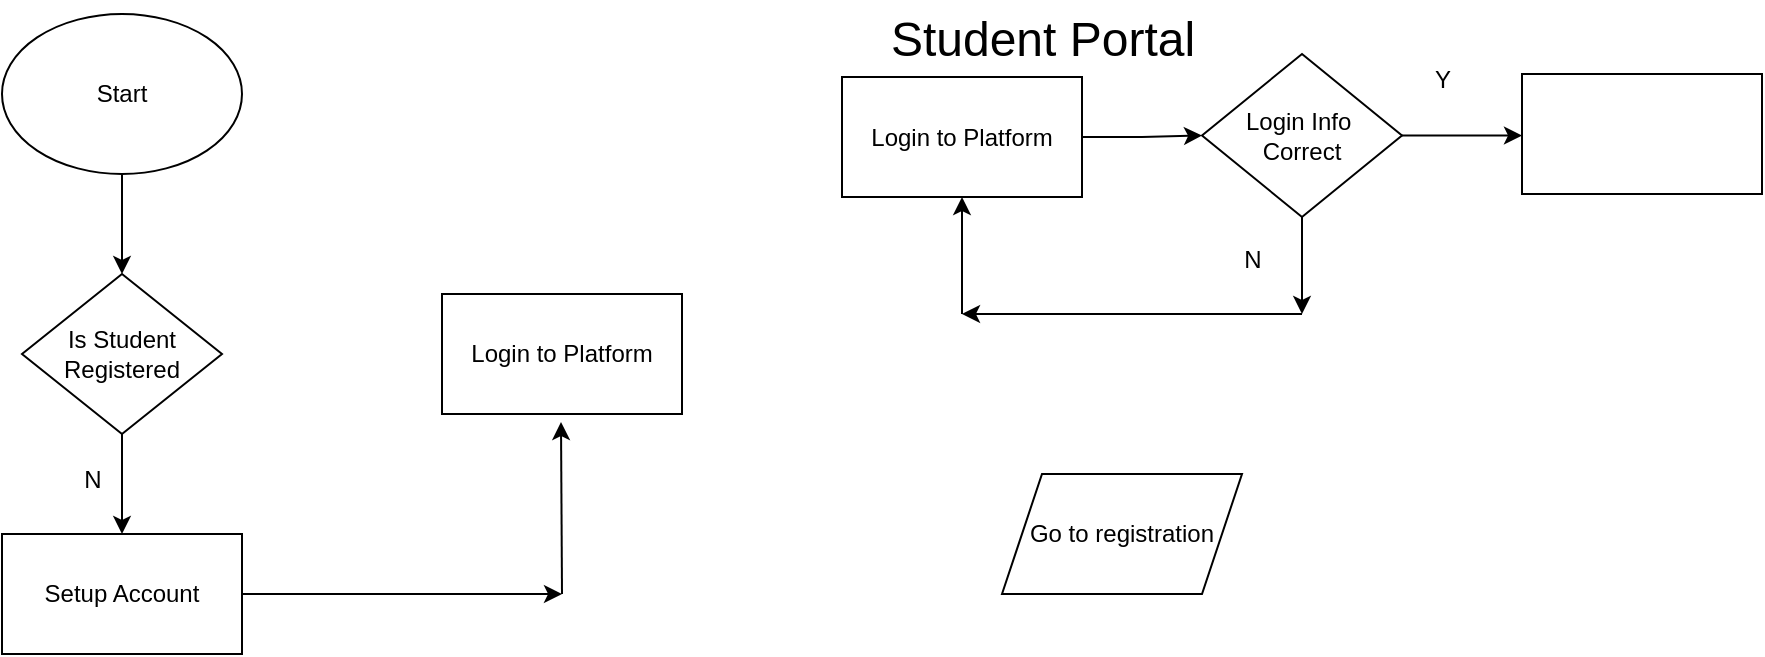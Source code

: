 <mxfile version="24.9.0">
  <diagram name="Page-1" id="ATIPCVQ4CFRcTmxRKF0c">
    <mxGraphModel dx="1970" dy="460" grid="1" gridSize="10" guides="1" tooltips="1" connect="1" arrows="1" fold="1" page="1" pageScale="1" pageWidth="850" pageHeight="1100" math="0" shadow="0">
      <root>
        <mxCell id="0" />
        <mxCell id="1" parent="0" />
        <mxCell id="JYEEuhY73eSu-s9p-O6g-1" value="&lt;font style=&quot;font-size: 24px;&quot;&gt;Student Portal&lt;/font&gt;" style="text;html=1;align=center;verticalAlign=middle;resizable=0;points=[];autosize=1;strokeColor=none;fillColor=none;" vertex="1" parent="1">
          <mxGeometry x="310" y="3" width="180" height="40" as="geometry" />
        </mxCell>
        <mxCell id="JYEEuhY73eSu-s9p-O6g-21" style="edgeStyle=orthogonalEdgeStyle;rounded=0;orthogonalLoop=1;jettySize=auto;html=1;entryX=0.5;entryY=0;entryDx=0;entryDy=0;" edge="1" parent="1" source="JYEEuhY73eSu-s9p-O6g-3" target="JYEEuhY73eSu-s9p-O6g-4">
          <mxGeometry relative="1" as="geometry" />
        </mxCell>
        <mxCell id="JYEEuhY73eSu-s9p-O6g-3" value="Start" style="ellipse;whiteSpace=wrap;html=1;" vertex="1" parent="1">
          <mxGeometry x="-120" y="10" width="120" height="80" as="geometry" />
        </mxCell>
        <mxCell id="JYEEuhY73eSu-s9p-O6g-23" style="edgeStyle=orthogonalEdgeStyle;rounded=0;orthogonalLoop=1;jettySize=auto;html=1;entryX=0.5;entryY=0;entryDx=0;entryDy=0;" edge="1" parent="1" source="JYEEuhY73eSu-s9p-O6g-4" target="JYEEuhY73eSu-s9p-O6g-22">
          <mxGeometry relative="1" as="geometry" />
        </mxCell>
        <mxCell id="JYEEuhY73eSu-s9p-O6g-4" value="Is Student Registered" style="rhombus;whiteSpace=wrap;html=1;" vertex="1" parent="1">
          <mxGeometry x="-110" y="140" width="100" height="80" as="geometry" />
        </mxCell>
        <mxCell id="JYEEuhY73eSu-s9p-O6g-10" style="edgeStyle=orthogonalEdgeStyle;rounded=0;orthogonalLoop=1;jettySize=auto;html=1;" edge="1" parent="1" source="JYEEuhY73eSu-s9p-O6g-6" target="JYEEuhY73eSu-s9p-O6g-9">
          <mxGeometry relative="1" as="geometry" />
        </mxCell>
        <mxCell id="JYEEuhY73eSu-s9p-O6g-6" value="Login to Platform" style="rounded=0;whiteSpace=wrap;html=1;" vertex="1" parent="1">
          <mxGeometry x="300" y="41.5" width="120" height="60" as="geometry" />
        </mxCell>
        <mxCell id="JYEEuhY73eSu-s9p-O6g-11" style="edgeStyle=orthogonalEdgeStyle;rounded=0;orthogonalLoop=1;jettySize=auto;html=1;" edge="1" parent="1" source="JYEEuhY73eSu-s9p-O6g-9">
          <mxGeometry relative="1" as="geometry">
            <mxPoint x="530" y="160" as="targetPoint" />
          </mxGeometry>
        </mxCell>
        <mxCell id="JYEEuhY73eSu-s9p-O6g-18" style="edgeStyle=orthogonalEdgeStyle;rounded=0;orthogonalLoop=1;jettySize=auto;html=1;" edge="1" parent="1" source="JYEEuhY73eSu-s9p-O6g-9">
          <mxGeometry relative="1" as="geometry">
            <mxPoint x="640" y="70.75" as="targetPoint" />
          </mxGeometry>
        </mxCell>
        <mxCell id="JYEEuhY73eSu-s9p-O6g-9" value="Login Info&amp;nbsp;&lt;div&gt;Correct&lt;/div&gt;" style="rhombus;whiteSpace=wrap;html=1;" vertex="1" parent="1">
          <mxGeometry x="480" y="30" width="100" height="81.5" as="geometry" />
        </mxCell>
        <mxCell id="JYEEuhY73eSu-s9p-O6g-12" value="" style="endArrow=classic;html=1;rounded=0;entryX=0.5;entryY=1;entryDx=0;entryDy=0;" edge="1" parent="1" target="JYEEuhY73eSu-s9p-O6g-6">
          <mxGeometry width="50" height="50" relative="1" as="geometry">
            <mxPoint x="360" y="160" as="sourcePoint" />
            <mxPoint x="450" y="110" as="targetPoint" />
          </mxGeometry>
        </mxCell>
        <mxCell id="JYEEuhY73eSu-s9p-O6g-13" value="" style="endArrow=classic;html=1;rounded=0;" edge="1" parent="1">
          <mxGeometry width="50" height="50" relative="1" as="geometry">
            <mxPoint x="530" y="160" as="sourcePoint" />
            <mxPoint x="360" y="160" as="targetPoint" />
          </mxGeometry>
        </mxCell>
        <mxCell id="JYEEuhY73eSu-s9p-O6g-14" value="N" style="text;html=1;align=center;verticalAlign=middle;resizable=0;points=[];autosize=1;strokeColor=none;fillColor=none;" vertex="1" parent="1">
          <mxGeometry x="490" y="118" width="30" height="30" as="geometry" />
        </mxCell>
        <mxCell id="JYEEuhY73eSu-s9p-O6g-15" value="Y" style="text;html=1;align=center;verticalAlign=middle;resizable=0;points=[];autosize=1;strokeColor=none;fillColor=none;" vertex="1" parent="1">
          <mxGeometry x="585" y="28" width="30" height="30" as="geometry" />
        </mxCell>
        <mxCell id="JYEEuhY73eSu-s9p-O6g-19" value="" style="rounded=0;whiteSpace=wrap;html=1;" vertex="1" parent="1">
          <mxGeometry x="640" y="40" width="120" height="60" as="geometry" />
        </mxCell>
        <mxCell id="JYEEuhY73eSu-s9p-O6g-20" value="Go to registration" style="shape=parallelogram;perimeter=parallelogramPerimeter;whiteSpace=wrap;html=1;fixedSize=1;" vertex="1" parent="1">
          <mxGeometry x="380" y="240" width="120" height="60" as="geometry" />
        </mxCell>
        <mxCell id="JYEEuhY73eSu-s9p-O6g-28" style="edgeStyle=orthogonalEdgeStyle;rounded=0;orthogonalLoop=1;jettySize=auto;html=1;" edge="1" parent="1" source="JYEEuhY73eSu-s9p-O6g-22">
          <mxGeometry relative="1" as="geometry">
            <mxPoint x="160" y="300" as="targetPoint" />
          </mxGeometry>
        </mxCell>
        <mxCell id="JYEEuhY73eSu-s9p-O6g-22" value="Setup Account" style="rounded=0;whiteSpace=wrap;html=1;" vertex="1" parent="1">
          <mxGeometry x="-120" y="270" width="120" height="60" as="geometry" />
        </mxCell>
        <mxCell id="JYEEuhY73eSu-s9p-O6g-24" value="N" style="text;html=1;align=center;verticalAlign=middle;resizable=0;points=[];autosize=1;strokeColor=none;fillColor=none;" vertex="1" parent="1">
          <mxGeometry x="-90" y="228" width="30" height="30" as="geometry" />
        </mxCell>
        <mxCell id="JYEEuhY73eSu-s9p-O6g-26" value="Login to Platform" style="rounded=0;whiteSpace=wrap;html=1;" vertex="1" parent="1">
          <mxGeometry x="100" y="150" width="120" height="60" as="geometry" />
        </mxCell>
        <mxCell id="JYEEuhY73eSu-s9p-O6g-27" value="" style="endArrow=classic;html=1;rounded=0;entryX=0.5;entryY=1;entryDx=0;entryDy=0;" edge="1" parent="1">
          <mxGeometry width="50" height="50" relative="1" as="geometry">
            <mxPoint x="160" y="300" as="sourcePoint" />
            <mxPoint x="159.5" y="214" as="targetPoint" />
          </mxGeometry>
        </mxCell>
      </root>
    </mxGraphModel>
  </diagram>
</mxfile>
